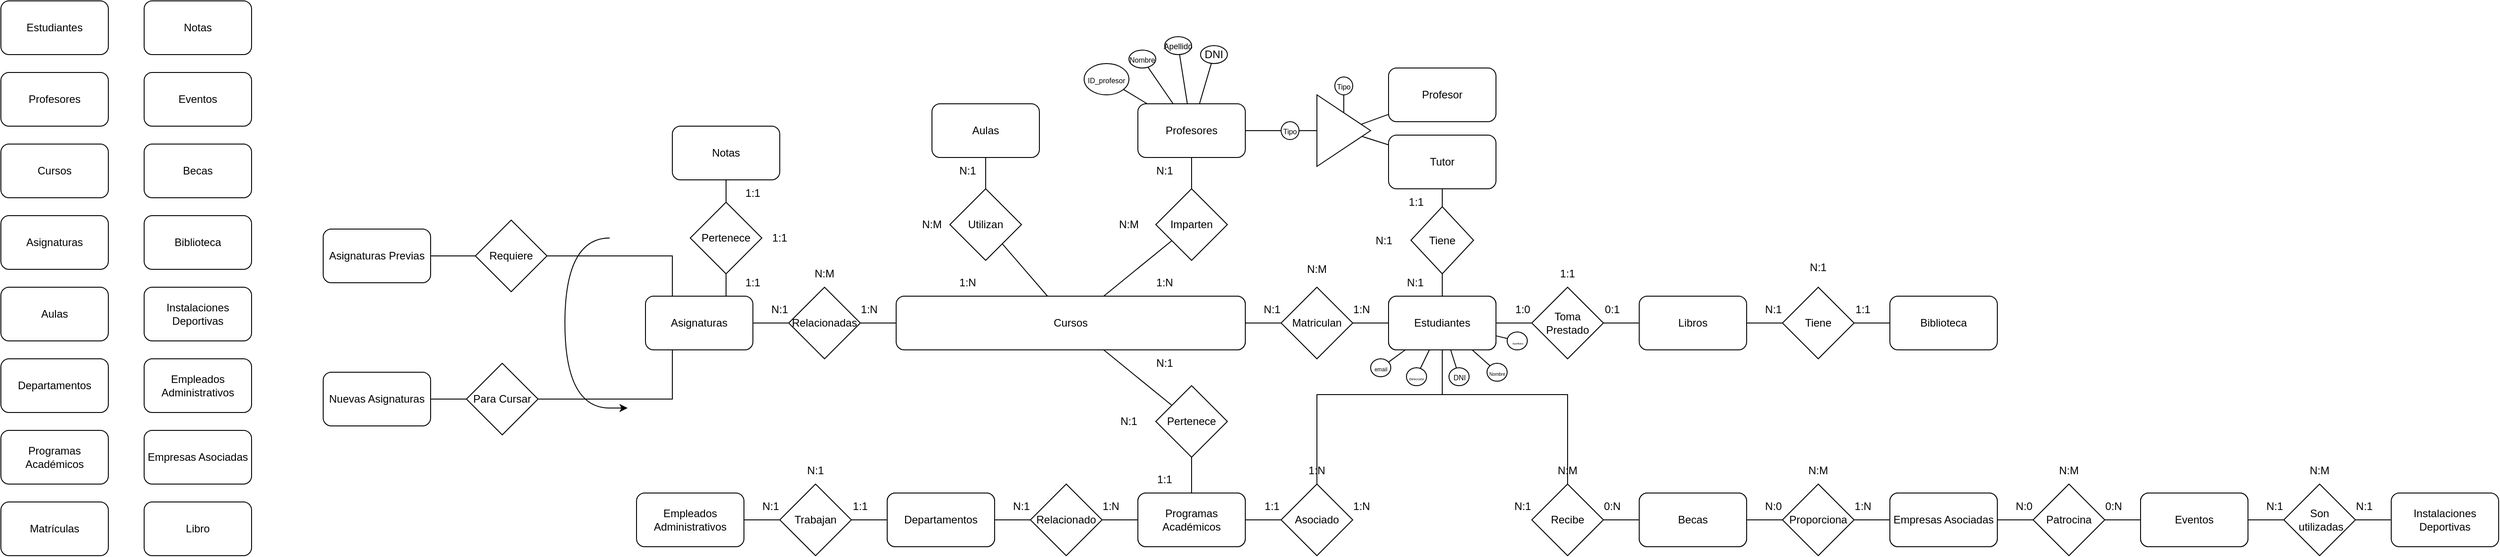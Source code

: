 <mxfile version="22.1.11" type="github">
  <diagram name="Página-1" id="5t8v-FAfq3eq3jOAas9Z">
    <mxGraphModel dx="3187" dy="1767" grid="1" gridSize="10" guides="1" tooltips="1" connect="1" arrows="1" fold="1" page="1" pageScale="1" pageWidth="827" pageHeight="1169" math="0" shadow="0">
      <root>
        <mxCell id="0" />
        <mxCell id="1" parent="0" />
        <mxCell id="Byr7ttWTIuSPwqKm5QDh-1" value="Estudiantes" style="rounded=1;whiteSpace=wrap;html=1;" parent="1" vertex="1">
          <mxGeometry x="40" y="40" width="120" height="60" as="geometry" />
        </mxCell>
        <mxCell id="Byr7ttWTIuSPwqKm5QDh-2" value="Profesores" style="rounded=1;whiteSpace=wrap;html=1;" parent="1" vertex="1">
          <mxGeometry x="40" y="120" width="120" height="60" as="geometry" />
        </mxCell>
        <mxCell id="Byr7ttWTIuSPwqKm5QDh-3" value="Cursos" style="rounded=1;whiteSpace=wrap;html=1;" parent="1" vertex="1">
          <mxGeometry x="40" y="200" width="120" height="60" as="geometry" />
        </mxCell>
        <mxCell id="Byr7ttWTIuSPwqKm5QDh-4" value="Asignaturas" style="rounded=1;whiteSpace=wrap;html=1;" parent="1" vertex="1">
          <mxGeometry x="40" y="280" width="120" height="60" as="geometry" />
        </mxCell>
        <mxCell id="Byr7ttWTIuSPwqKm5QDh-5" value="Aulas" style="rounded=1;whiteSpace=wrap;html=1;" parent="1" vertex="1">
          <mxGeometry x="40" y="360" width="120" height="60" as="geometry" />
        </mxCell>
        <mxCell id="Byr7ttWTIuSPwqKm5QDh-6" value="Departamentos" style="rounded=1;whiteSpace=wrap;html=1;" parent="1" vertex="1">
          <mxGeometry x="40" y="440" width="120" height="60" as="geometry" />
        </mxCell>
        <mxCell id="Byr7ttWTIuSPwqKm5QDh-7" value="Programas Académicos" style="rounded=1;whiteSpace=wrap;html=1;" parent="1" vertex="1">
          <mxGeometry x="40" y="520" width="120" height="60" as="geometry" />
        </mxCell>
        <mxCell id="Byr7ttWTIuSPwqKm5QDh-8" value="Matrículas" style="rounded=1;whiteSpace=wrap;html=1;" parent="1" vertex="1">
          <mxGeometry x="40" y="600" width="120" height="60" as="geometry" />
        </mxCell>
        <mxCell id="Byr7ttWTIuSPwqKm5QDh-9" value="Notas" style="rounded=1;whiteSpace=wrap;html=1;" parent="1" vertex="1">
          <mxGeometry x="200" y="40" width="120" height="60" as="geometry" />
        </mxCell>
        <mxCell id="Byr7ttWTIuSPwqKm5QDh-10" value="Eventos" style="rounded=1;whiteSpace=wrap;html=1;" parent="1" vertex="1">
          <mxGeometry x="200" y="120" width="120" height="60" as="geometry" />
        </mxCell>
        <mxCell id="Byr7ttWTIuSPwqKm5QDh-11" value="Becas" style="rounded=1;whiteSpace=wrap;html=1;" parent="1" vertex="1">
          <mxGeometry x="200" y="200" width="120" height="60" as="geometry" />
        </mxCell>
        <mxCell id="Byr7ttWTIuSPwqKm5QDh-12" value="Biblioteca" style="rounded=1;whiteSpace=wrap;html=1;" parent="1" vertex="1">
          <mxGeometry x="200" y="280" width="120" height="60" as="geometry" />
        </mxCell>
        <mxCell id="Byr7ttWTIuSPwqKm5QDh-13" value="Instalaciones Deportivas" style="rounded=1;whiteSpace=wrap;html=1;" parent="1" vertex="1">
          <mxGeometry x="200" y="360" width="120" height="60" as="geometry" />
        </mxCell>
        <mxCell id="Byr7ttWTIuSPwqKm5QDh-14" value="Empleados Administrativos" style="rounded=1;whiteSpace=wrap;html=1;" parent="1" vertex="1">
          <mxGeometry x="200" y="440" width="120" height="60" as="geometry" />
        </mxCell>
        <mxCell id="Byr7ttWTIuSPwqKm5QDh-16" value="Empresas Asociadas" style="rounded=1;whiteSpace=wrap;html=1;" parent="1" vertex="1">
          <mxGeometry x="200" y="520" width="120" height="60" as="geometry" />
        </mxCell>
        <mxCell id="Byr7ttWTIuSPwqKm5QDh-17" value="Programas Académicos" style="rounded=1;whiteSpace=wrap;html=1;" parent="1" vertex="1">
          <mxGeometry x="1310" y="590" width="120" height="60" as="geometry" />
        </mxCell>
        <mxCell id="Byr7ttWTIuSPwqKm5QDh-21" value="Profesores" style="rounded=1;whiteSpace=wrap;html=1;" parent="1" vertex="1">
          <mxGeometry x="1310" y="155" width="120" height="60" as="geometry" />
        </mxCell>
        <mxCell id="Byr7ttWTIuSPwqKm5QDh-23" value="Asignaturas" style="rounded=1;whiteSpace=wrap;html=1;" parent="1" vertex="1">
          <mxGeometry x="760" y="370" width="120" height="60" as="geometry" />
        </mxCell>
        <mxCell id="Byr7ttWTIuSPwqKm5QDh-27" value="Aulas" style="rounded=1;whiteSpace=wrap;html=1;" parent="1" vertex="1">
          <mxGeometry x="1080" y="155" width="120" height="60" as="geometry" />
        </mxCell>
        <mxCell id="Byr7ttWTIuSPwqKm5QDh-28" value="Cursos" style="rounded=1;whiteSpace=wrap;html=1;" parent="1" vertex="1">
          <mxGeometry x="1310" y="370" width="120" height="60" as="geometry" />
        </mxCell>
        <mxCell id="Byr7ttWTIuSPwqKm5QDh-29" value="Departamentos" style="rounded=1;whiteSpace=wrap;html=1;" parent="1" vertex="1">
          <mxGeometry x="1030" y="590" width="120" height="60" as="geometry" />
        </mxCell>
        <mxCell id="Byr7ttWTIuSPwqKm5QDh-30" value="Programas Académicos" style="rounded=1;whiteSpace=wrap;html=1;" parent="1" vertex="1">
          <mxGeometry x="1310" y="590" width="120" height="60" as="geometry" />
        </mxCell>
        <mxCell id="Byr7ttWTIuSPwqKm5QDh-33" value="Notas" style="rounded=1;whiteSpace=wrap;html=1;" parent="1" vertex="1">
          <mxGeometry x="790" y="180" width="120" height="60" as="geometry" />
        </mxCell>
        <mxCell id="Byr7ttWTIuSPwqKm5QDh-37" value="Estudiantes" style="rounded=1;whiteSpace=wrap;html=1;" parent="1" vertex="1">
          <mxGeometry x="1590" y="370" width="120" height="60" as="geometry" />
        </mxCell>
        <mxCell id="Byr7ttWTIuSPwqKm5QDh-38" value="Becas" style="rounded=1;whiteSpace=wrap;html=1;" parent="1" vertex="1">
          <mxGeometry x="1870" y="590" width="120" height="60" as="geometry" />
        </mxCell>
        <mxCell id="Byr7ttWTIuSPwqKm5QDh-39" value="Empleados Administrativos" style="rounded=1;whiteSpace=wrap;html=1;" parent="1" vertex="1">
          <mxGeometry x="750" y="590" width="120" height="60" as="geometry" />
        </mxCell>
        <mxCell id="Byr7ttWTIuSPwqKm5QDh-40" value="Departamentos" style="rounded=1;whiteSpace=wrap;html=1;" parent="1" vertex="1">
          <mxGeometry x="1030" y="590" width="120" height="60" as="geometry" />
        </mxCell>
        <mxCell id="Byr7ttWTIuSPwqKm5QDh-41" value="Eventos" style="rounded=1;whiteSpace=wrap;html=1;" parent="1" vertex="1">
          <mxGeometry x="2430" y="590" width="120" height="60" as="geometry" />
        </mxCell>
        <mxCell id="Byr7ttWTIuSPwqKm5QDh-43" value="Empresas Asociadas" style="rounded=1;whiteSpace=wrap;html=1;" parent="1" vertex="1">
          <mxGeometry x="2150" y="590" width="120" height="60" as="geometry" />
        </mxCell>
        <mxCell id="Byr7ttWTIuSPwqKm5QDh-44" value="Eventos" style="rounded=1;whiteSpace=wrap;html=1;" parent="1" vertex="1">
          <mxGeometry x="2430" y="590" width="120" height="60" as="geometry" />
        </mxCell>
        <mxCell id="Byr7ttWTIuSPwqKm5QDh-46" value="Instalaciones Deportivas" style="rounded=1;whiteSpace=wrap;html=1;" parent="1" vertex="1">
          <mxGeometry x="2710" y="590" width="120" height="60" as="geometry" />
        </mxCell>
        <mxCell id="Byr7ttWTIuSPwqKm5QDh-50" value="Libro" style="rounded=1;whiteSpace=wrap;html=1;" parent="1" vertex="1">
          <mxGeometry x="200" y="600" width="120" height="60" as="geometry" />
        </mxCell>
        <mxCell id="Byr7ttWTIuSPwqKm5QDh-51" value="Libros" style="rounded=1;whiteSpace=wrap;html=1;" parent="1" vertex="1">
          <mxGeometry x="1870" y="370" width="120" height="60" as="geometry" />
        </mxCell>
        <mxCell id="Byr7ttWTIuSPwqKm5QDh-52" value="Estudiantes" style="rounded=1;whiteSpace=wrap;html=1;" parent="1" vertex="1">
          <mxGeometry x="1590" y="370" width="120" height="60" as="geometry" />
        </mxCell>
        <mxCell id="Byr7ttWTIuSPwqKm5QDh-55" value="Asociado" style="rhombus;whiteSpace=wrap;html=1;" parent="1" vertex="1">
          <mxGeometry x="1470" y="580" width="80" height="80" as="geometry" />
        </mxCell>
        <mxCell id="Byr7ttWTIuSPwqKm5QDh-58" value="Relacionadas" style="rhombus;whiteSpace=wrap;html=1;" parent="1" vertex="1">
          <mxGeometry x="920" y="360" width="80" height="80" as="geometry" />
        </mxCell>
        <mxCell id="Byr7ttWTIuSPwqKm5QDh-59" value="Utilizan" style="rhombus;whiteSpace=wrap;html=1;" parent="1" vertex="1">
          <mxGeometry x="1100" y="250" width="80" height="80" as="geometry" />
        </mxCell>
        <mxCell id="Byr7ttWTIuSPwqKm5QDh-60" value="Relacionado" style="rhombus;whiteSpace=wrap;html=1;" parent="1" vertex="1">
          <mxGeometry x="1190" y="580" width="80" height="80" as="geometry" />
        </mxCell>
        <mxCell id="Byr7ttWTIuSPwqKm5QDh-61" value="Matriculan" style="rhombus;whiteSpace=wrap;html=1;" parent="1" vertex="1">
          <mxGeometry x="1470" y="360" width="80" height="80" as="geometry" />
        </mxCell>
        <mxCell id="Byr7ttWTIuSPwqKm5QDh-62" value="Pertenece" style="rhombus;whiteSpace=wrap;html=1;" parent="1" vertex="1">
          <mxGeometry x="810" y="265" width="80" height="80" as="geometry" />
        </mxCell>
        <mxCell id="Byr7ttWTIuSPwqKm5QDh-64" value="Recibe" style="rhombus;whiteSpace=wrap;html=1;" parent="1" vertex="1">
          <mxGeometry x="1750" y="580" width="80" height="80" as="geometry" />
        </mxCell>
        <mxCell id="Byr7ttWTIuSPwqKm5QDh-66" value="Trabajan" style="rhombus;whiteSpace=wrap;html=1;" parent="1" vertex="1">
          <mxGeometry x="910" y="580" width="80" height="80" as="geometry" />
        </mxCell>
        <mxCell id="Byr7ttWTIuSPwqKm5QDh-67" value="Son&lt;br&gt;&amp;nbsp;utilizadas" style="rhombus;whiteSpace=wrap;html=1;" parent="1" vertex="1">
          <mxGeometry x="2590" y="580" width="80" height="80" as="geometry" />
        </mxCell>
        <mxCell id="Byr7ttWTIuSPwqKm5QDh-68" value="Patrocina" style="rhombus;whiteSpace=wrap;html=1;" parent="1" vertex="1">
          <mxGeometry x="2310" y="580" width="80" height="80" as="geometry" />
        </mxCell>
        <mxCell id="Byr7ttWTIuSPwqKm5QDh-71" value="Toma&lt;br&gt;Prestado" style="rhombus;whiteSpace=wrap;html=1;" parent="1" vertex="1">
          <mxGeometry x="1750" y="360" width="80" height="80" as="geometry" />
        </mxCell>
        <mxCell id="Byr7ttWTIuSPwqKm5QDh-81" value="" style="endArrow=none;html=1;rounded=0;" parent="1" target="Byr7ttWTIuSPwqKm5QDh-55" edge="1">
          <mxGeometry width="50" height="50" relative="1" as="geometry">
            <mxPoint x="1430" y="620" as="sourcePoint" />
            <mxPoint x="1480" y="570" as="targetPoint" />
          </mxGeometry>
        </mxCell>
        <mxCell id="Byr7ttWTIuSPwqKm5QDh-82" value="" style="endArrow=none;html=1;rounded=0;" parent="1" source="Byr7ttWTIuSPwqKm5QDh-55" target="Byr7ttWTIuSPwqKm5QDh-37" edge="1">
          <mxGeometry width="50" height="50" relative="1" as="geometry">
            <mxPoint x="1550" y="620" as="sourcePoint" />
            <mxPoint x="1590" y="620" as="targetPoint" />
            <Array as="points">
              <mxPoint x="1510" y="480" />
              <mxPoint x="1650" y="480" />
            </Array>
          </mxGeometry>
        </mxCell>
        <mxCell id="Byr7ttWTIuSPwqKm5QDh-86" value="" style="endArrow=none;html=1;rounded=0;" parent="1" target="Byr7ttWTIuSPwqKm5QDh-58" edge="1">
          <mxGeometry width="50" height="50" relative="1" as="geometry">
            <mxPoint x="880" y="400" as="sourcePoint" />
            <mxPoint x="930" y="350" as="targetPoint" />
          </mxGeometry>
        </mxCell>
        <mxCell id="Byr7ttWTIuSPwqKm5QDh-89" value="" style="endArrow=none;html=1;rounded=0;" parent="1" target="Byr7ttWTIuSPwqKm5QDh-20" edge="1">
          <mxGeometry width="50" height="50" relative="1" as="geometry">
            <mxPoint x="1000" y="400" as="sourcePoint" />
            <mxPoint x="1040" y="400" as="targetPoint" />
          </mxGeometry>
        </mxCell>
        <mxCell id="Byr7ttWTIuSPwqKm5QDh-91" value="" style="endArrow=none;html=1;rounded=0;" parent="1" target="Byr7ttWTIuSPwqKm5QDh-60" edge="1">
          <mxGeometry width="50" height="50" relative="1" as="geometry">
            <mxPoint x="1150" y="620" as="sourcePoint" />
            <mxPoint x="1200" y="570" as="targetPoint" />
          </mxGeometry>
        </mxCell>
        <mxCell id="Byr7ttWTIuSPwqKm5QDh-92" value="" style="endArrow=none;html=1;rounded=0;" parent="1" target="Byr7ttWTIuSPwqKm5QDh-30" edge="1">
          <mxGeometry width="50" height="50" relative="1" as="geometry">
            <mxPoint x="1270" y="620" as="sourcePoint" />
            <mxPoint x="1320" y="570" as="targetPoint" />
          </mxGeometry>
        </mxCell>
        <mxCell id="Byr7ttWTIuSPwqKm5QDh-99" value="" style="endArrow=none;html=1;rounded=0;" parent="1" source="Byr7ttWTIuSPwqKm5QDh-37" target="Byr7ttWTIuSPwqKm5QDh-64" edge="1">
          <mxGeometry width="50" height="50" relative="1" as="geometry">
            <mxPoint x="1710" y="620" as="sourcePoint" />
            <mxPoint x="1760" y="570" as="targetPoint" />
            <Array as="points">
              <mxPoint x="1650" y="480" />
              <mxPoint x="1790" y="480" />
            </Array>
          </mxGeometry>
        </mxCell>
        <mxCell id="Byr7ttWTIuSPwqKm5QDh-100" value="" style="endArrow=none;html=1;rounded=0;" parent="1" target="Byr7ttWTIuSPwqKm5QDh-38" edge="1">
          <mxGeometry width="50" height="50" relative="1" as="geometry">
            <mxPoint x="1830" y="620" as="sourcePoint" />
            <mxPoint x="1880" y="570" as="targetPoint" />
          </mxGeometry>
        </mxCell>
        <mxCell id="Byr7ttWTIuSPwqKm5QDh-103" value="" style="endArrow=none;html=1;rounded=0;" parent="1" target="Byr7ttWTIuSPwqKm5QDh-66" edge="1">
          <mxGeometry width="50" height="50" relative="1" as="geometry">
            <mxPoint x="870" y="620" as="sourcePoint" />
            <mxPoint x="920" y="570" as="targetPoint" />
          </mxGeometry>
        </mxCell>
        <mxCell id="Byr7ttWTIuSPwqKm5QDh-104" value="" style="endArrow=none;html=1;rounded=0;" parent="1" target="Byr7ttWTIuSPwqKm5QDh-40" edge="1">
          <mxGeometry width="50" height="50" relative="1" as="geometry">
            <mxPoint x="990" y="620" as="sourcePoint" />
            <mxPoint x="1040" y="570" as="targetPoint" />
          </mxGeometry>
        </mxCell>
        <mxCell id="Byr7ttWTIuSPwqKm5QDh-105" value="" style="endArrow=none;html=1;rounded=0;" parent="1" target="Byr7ttWTIuSPwqKm5QDh-67" edge="1">
          <mxGeometry width="50" height="50" relative="1" as="geometry">
            <mxPoint x="2550" y="620" as="sourcePoint" />
            <mxPoint x="2600" y="570" as="targetPoint" />
          </mxGeometry>
        </mxCell>
        <mxCell id="Byr7ttWTIuSPwqKm5QDh-106" value="" style="endArrow=none;html=1;rounded=0;" parent="1" target="Byr7ttWTIuSPwqKm5QDh-46" edge="1">
          <mxGeometry width="50" height="50" relative="1" as="geometry">
            <mxPoint x="2670" y="620" as="sourcePoint" />
            <mxPoint x="2720" y="570" as="targetPoint" />
          </mxGeometry>
        </mxCell>
        <mxCell id="Byr7ttWTIuSPwqKm5QDh-107" value="" style="endArrow=none;html=1;rounded=0;" parent="1" target="Byr7ttWTIuSPwqKm5QDh-68" edge="1">
          <mxGeometry width="50" height="50" relative="1" as="geometry">
            <mxPoint x="2270" y="620" as="sourcePoint" />
            <mxPoint x="2320" y="570" as="targetPoint" />
          </mxGeometry>
        </mxCell>
        <mxCell id="Byr7ttWTIuSPwqKm5QDh-108" value="" style="endArrow=none;html=1;rounded=0;" parent="1" target="Byr7ttWTIuSPwqKm5QDh-44" edge="1">
          <mxGeometry width="50" height="50" relative="1" as="geometry">
            <mxPoint x="2390" y="620" as="sourcePoint" />
            <mxPoint x="2440" y="570" as="targetPoint" />
          </mxGeometry>
        </mxCell>
        <mxCell id="Byr7ttWTIuSPwqKm5QDh-113" value="" style="endArrow=none;html=1;rounded=0;" parent="1" target="Byr7ttWTIuSPwqKm5QDh-71" edge="1">
          <mxGeometry width="50" height="50" relative="1" as="geometry">
            <mxPoint x="1710" y="400" as="sourcePoint" />
            <mxPoint x="1760" y="350" as="targetPoint" />
          </mxGeometry>
        </mxCell>
        <mxCell id="Byr7ttWTIuSPwqKm5QDh-114" value="" style="endArrow=none;html=1;rounded=0;" parent="1" target="Byr7ttWTIuSPwqKm5QDh-51" edge="1">
          <mxGeometry width="50" height="50" relative="1" as="geometry">
            <mxPoint x="1830" y="400" as="sourcePoint" />
            <mxPoint x="1880" y="350" as="targetPoint" />
          </mxGeometry>
        </mxCell>
        <mxCell id="Byr7ttWTIuSPwqKm5QDh-115" value="1:N" style="text;html=1;strokeColor=none;fillColor=none;align=center;verticalAlign=middle;whiteSpace=wrap;rounded=0;" parent="1" vertex="1">
          <mxGeometry x="1530" y="590" width="60" height="30" as="geometry" />
        </mxCell>
        <mxCell id="Byr7ttWTIuSPwqKm5QDh-116" value="1:1" style="text;html=1;strokeColor=none;fillColor=none;align=center;verticalAlign=middle;whiteSpace=wrap;rounded=0;" parent="1" vertex="1">
          <mxGeometry x="1430" y="590" width="60" height="30" as="geometry" />
        </mxCell>
        <mxCell id="Byr7ttWTIuSPwqKm5QDh-20" value="Cursos" style="rounded=1;whiteSpace=wrap;html=1;" parent="1" vertex="1">
          <mxGeometry x="1040" y="370" width="390" height="60" as="geometry" />
        </mxCell>
        <mxCell id="Byr7ttWTIuSPwqKm5QDh-56" value="Pertenece" style="rhombus;whiteSpace=wrap;html=1;" parent="1" vertex="1">
          <mxGeometry x="1330" y="470" width="80" height="80" as="geometry" />
        </mxCell>
        <mxCell id="Byr7ttWTIuSPwqKm5QDh-118" value="1:N" style="text;html=1;strokeColor=none;fillColor=none;align=center;verticalAlign=middle;whiteSpace=wrap;rounded=0;" parent="1" vertex="1">
          <mxGeometry x="1480" y="550" width="60" height="30" as="geometry" />
        </mxCell>
        <mxCell id="Byr7ttWTIuSPwqKm5QDh-119" value="N:1" style="text;html=1;strokeColor=none;fillColor=none;align=center;verticalAlign=middle;whiteSpace=wrap;rounded=0;" parent="1" vertex="1">
          <mxGeometry x="1310" y="430" width="60" height="30" as="geometry" />
        </mxCell>
        <mxCell id="Byr7ttWTIuSPwqKm5QDh-120" value="N:1" style="text;html=1;strokeColor=none;fillColor=none;align=center;verticalAlign=middle;whiteSpace=wrap;rounded=0;" parent="1" vertex="1">
          <mxGeometry x="1270" y="495" width="60" height="30" as="geometry" />
        </mxCell>
        <mxCell id="Byr7ttWTIuSPwqKm5QDh-121" value="1:1" style="text;html=1;strokeColor=none;fillColor=none;align=center;verticalAlign=middle;whiteSpace=wrap;rounded=0;" parent="1" vertex="1">
          <mxGeometry x="1310" y="560" width="60" height="30" as="geometry" />
        </mxCell>
        <mxCell id="Byr7ttWTIuSPwqKm5QDh-123" value="N:1" style="text;html=1;strokeColor=none;fillColor=none;align=center;verticalAlign=middle;whiteSpace=wrap;rounded=0;" parent="1" vertex="1">
          <mxGeometry x="1310" y="215" width="60" height="30" as="geometry" />
        </mxCell>
        <mxCell id="Byr7ttWTIuSPwqKm5QDh-125" value="1:N" style="text;html=1;strokeColor=none;fillColor=none;align=center;verticalAlign=middle;whiteSpace=wrap;rounded=0;" parent="1" vertex="1">
          <mxGeometry x="980" y="370" width="60" height="30" as="geometry" />
        </mxCell>
        <mxCell id="Byr7ttWTIuSPwqKm5QDh-126" value="N:1" style="text;html=1;strokeColor=none;fillColor=none;align=center;verticalAlign=middle;whiteSpace=wrap;rounded=0;" parent="1" vertex="1">
          <mxGeometry x="880" y="370" width="60" height="30" as="geometry" />
        </mxCell>
        <mxCell id="Byr7ttWTIuSPwqKm5QDh-127" value="N:M" style="text;html=1;strokeColor=none;fillColor=none;align=center;verticalAlign=middle;whiteSpace=wrap;rounded=0;" parent="1" vertex="1">
          <mxGeometry x="930" y="330" width="60" height="30" as="geometry" />
        </mxCell>
        <mxCell id="Byr7ttWTIuSPwqKm5QDh-128" value="1:N" style="text;html=1;strokeColor=none;fillColor=none;align=center;verticalAlign=middle;whiteSpace=wrap;rounded=0;" parent="1" vertex="1">
          <mxGeometry x="1090" y="340" width="60" height="30" as="geometry" />
        </mxCell>
        <mxCell id="Byr7ttWTIuSPwqKm5QDh-129" value="N:1" style="text;html=1;strokeColor=none;fillColor=none;align=center;verticalAlign=middle;whiteSpace=wrap;rounded=0;" parent="1" vertex="1">
          <mxGeometry x="1090" y="215" width="60" height="30" as="geometry" />
        </mxCell>
        <mxCell id="Byr7ttWTIuSPwqKm5QDh-130" value="N:M" style="text;html=1;strokeColor=none;fillColor=none;align=center;verticalAlign=middle;whiteSpace=wrap;rounded=0;" parent="1" vertex="1">
          <mxGeometry x="1050" y="275" width="60" height="30" as="geometry" />
        </mxCell>
        <mxCell id="Byr7ttWTIuSPwqKm5QDh-131" value="1:N" style="text;html=1;strokeColor=none;fillColor=none;align=center;verticalAlign=middle;whiteSpace=wrap;rounded=0;" parent="1" vertex="1">
          <mxGeometry x="1250" y="590" width="60" height="30" as="geometry" />
        </mxCell>
        <mxCell id="Byr7ttWTIuSPwqKm5QDh-132" value="N:1" style="text;html=1;strokeColor=none;fillColor=none;align=center;verticalAlign=middle;whiteSpace=wrap;rounded=0;" parent="1" vertex="1">
          <mxGeometry x="1150" y="590" width="60" height="30" as="geometry" />
        </mxCell>
        <mxCell id="Byr7ttWTIuSPwqKm5QDh-134" value="N:1" style="text;html=1;strokeColor=none;fillColor=none;align=center;verticalAlign=middle;whiteSpace=wrap;rounded=0;" parent="1" vertex="1">
          <mxGeometry x="1430" y="370" width="60" height="30" as="geometry" />
        </mxCell>
        <mxCell id="Byr7ttWTIuSPwqKm5QDh-135" value="1:N" style="text;html=1;strokeColor=none;fillColor=none;align=center;verticalAlign=middle;whiteSpace=wrap;rounded=0;" parent="1" vertex="1">
          <mxGeometry x="1530" y="370" width="60" height="30" as="geometry" />
        </mxCell>
        <mxCell id="Byr7ttWTIuSPwqKm5QDh-136" value="N:M" style="text;html=1;strokeColor=none;fillColor=none;align=center;verticalAlign=middle;whiteSpace=wrap;rounded=0;" parent="1" vertex="1">
          <mxGeometry x="1480" y="325" width="60" height="30" as="geometry" />
        </mxCell>
        <mxCell id="Byr7ttWTIuSPwqKm5QDh-137" value="1:1" style="text;html=1;strokeColor=none;fillColor=none;align=center;verticalAlign=middle;whiteSpace=wrap;rounded=0;" parent="1" vertex="1">
          <mxGeometry x="850" y="340" width="60" height="30" as="geometry" />
        </mxCell>
        <mxCell id="Byr7ttWTIuSPwqKm5QDh-138" value="1:1" style="text;html=1;strokeColor=none;fillColor=none;align=center;verticalAlign=middle;whiteSpace=wrap;rounded=0;" parent="1" vertex="1">
          <mxGeometry x="850" y="240" width="60" height="30" as="geometry" />
        </mxCell>
        <mxCell id="Byr7ttWTIuSPwqKm5QDh-139" value="1:1" style="text;html=1;strokeColor=none;fillColor=none;align=center;verticalAlign=middle;whiteSpace=wrap;rounded=0;" parent="1" vertex="1">
          <mxGeometry x="880" y="290" width="60" height="30" as="geometry" />
        </mxCell>
        <mxCell id="Byr7ttWTIuSPwqKm5QDh-143" value="0:N" style="text;html=1;strokeColor=none;fillColor=none;align=center;verticalAlign=middle;whiteSpace=wrap;rounded=0;" parent="1" vertex="1">
          <mxGeometry x="1810" y="590" width="60" height="30" as="geometry" />
        </mxCell>
        <mxCell id="Byr7ttWTIuSPwqKm5QDh-144" value="N:1" style="text;html=1;strokeColor=none;fillColor=none;align=center;verticalAlign=middle;whiteSpace=wrap;rounded=0;" parent="1" vertex="1">
          <mxGeometry x="1710" y="590" width="60" height="30" as="geometry" />
        </mxCell>
        <mxCell id="Byr7ttWTIuSPwqKm5QDh-145" value="N:M" style="text;html=1;strokeColor=none;fillColor=none;align=center;verticalAlign=middle;whiteSpace=wrap;rounded=0;" parent="1" vertex="1">
          <mxGeometry x="1760" y="550" width="60" height="30" as="geometry" />
        </mxCell>
        <mxCell id="Byr7ttWTIuSPwqKm5QDh-148" value="1:1" style="text;html=1;strokeColor=none;fillColor=none;align=center;verticalAlign=middle;whiteSpace=wrap;rounded=0;" parent="1" vertex="1">
          <mxGeometry x="970" y="590" width="60" height="30" as="geometry" />
        </mxCell>
        <mxCell id="Byr7ttWTIuSPwqKm5QDh-149" value="N:1" style="text;html=1;strokeColor=none;fillColor=none;align=center;verticalAlign=middle;whiteSpace=wrap;rounded=0;" parent="1" vertex="1">
          <mxGeometry x="870" y="590" width="60" height="30" as="geometry" />
        </mxCell>
        <mxCell id="Byr7ttWTIuSPwqKm5QDh-150" value="N:1" style="text;html=1;strokeColor=none;fillColor=none;align=center;verticalAlign=middle;whiteSpace=wrap;rounded=0;" parent="1" vertex="1">
          <mxGeometry x="920" y="550" width="60" height="30" as="geometry" />
        </mxCell>
        <mxCell id="Byr7ttWTIuSPwqKm5QDh-151" value="N:1" style="text;html=1;strokeColor=none;fillColor=none;align=center;verticalAlign=middle;whiteSpace=wrap;rounded=0;" parent="1" vertex="1">
          <mxGeometry x="2650" y="590" width="60" height="30" as="geometry" />
        </mxCell>
        <mxCell id="Byr7ttWTIuSPwqKm5QDh-152" value="N:1" style="text;html=1;strokeColor=none;fillColor=none;align=center;verticalAlign=middle;whiteSpace=wrap;rounded=0;" parent="1" vertex="1">
          <mxGeometry x="2550" y="590" width="60" height="30" as="geometry" />
        </mxCell>
        <mxCell id="Byr7ttWTIuSPwqKm5QDh-153" value="N:M" style="text;html=1;strokeColor=none;fillColor=none;align=center;verticalAlign=middle;whiteSpace=wrap;rounded=0;" parent="1" vertex="1">
          <mxGeometry x="2600" y="550" width="60" height="30" as="geometry" />
        </mxCell>
        <mxCell id="Byr7ttWTIuSPwqKm5QDh-154" value="0:N" style="text;html=1;strokeColor=none;fillColor=none;align=center;verticalAlign=middle;whiteSpace=wrap;rounded=0;" parent="1" vertex="1">
          <mxGeometry x="2370" y="590" width="60" height="30" as="geometry" />
        </mxCell>
        <mxCell id="Byr7ttWTIuSPwqKm5QDh-156" value="N:M" style="text;html=1;strokeColor=none;fillColor=none;align=center;verticalAlign=middle;whiteSpace=wrap;rounded=0;" parent="1" vertex="1">
          <mxGeometry x="2320" y="550" width="60" height="30" as="geometry" />
        </mxCell>
        <mxCell id="Byr7ttWTIuSPwqKm5QDh-159" value="N:0" style="text;html=1;strokeColor=none;fillColor=none;align=center;verticalAlign=middle;whiteSpace=wrap;rounded=0;" parent="1" vertex="1">
          <mxGeometry x="2270" y="590" width="60" height="30" as="geometry" />
        </mxCell>
        <mxCell id="Byr7ttWTIuSPwqKm5QDh-161" value="1:1" style="text;html=1;strokeColor=none;fillColor=none;align=center;verticalAlign=middle;whiteSpace=wrap;rounded=0;" parent="1" vertex="1">
          <mxGeometry x="1591.25" y="250" width="60" height="30" as="geometry" />
        </mxCell>
        <mxCell id="Byr7ttWTIuSPwqKm5QDh-164" value="0:1" style="text;html=1;strokeColor=none;fillColor=none;align=center;verticalAlign=middle;whiteSpace=wrap;rounded=0;" parent="1" vertex="1">
          <mxGeometry x="1810" y="370" width="60" height="30" as="geometry" />
        </mxCell>
        <mxCell id="Byr7ttWTIuSPwqKm5QDh-165" value="1:0" style="text;html=1;strokeColor=none;fillColor=none;align=center;verticalAlign=middle;whiteSpace=wrap;rounded=0;" parent="1" vertex="1">
          <mxGeometry x="1710" y="370" width="60" height="30" as="geometry" />
        </mxCell>
        <mxCell id="Byr7ttWTIuSPwqKm5QDh-166" value="1:1" style="text;html=1;strokeColor=none;fillColor=none;align=center;verticalAlign=middle;whiteSpace=wrap;rounded=0;" parent="1" vertex="1">
          <mxGeometry x="1760" y="330" width="60" height="30" as="geometry" />
        </mxCell>
        <mxCell id="Byr7ttWTIuSPwqKm5QDh-167" value="N:1" style="text;html=1;strokeColor=none;fillColor=none;align=center;verticalAlign=middle;whiteSpace=wrap;rounded=0;" parent="1" vertex="1">
          <mxGeometry x="1590" y="340" width="60" height="30" as="geometry" />
        </mxCell>
        <mxCell id="Byr7ttWTIuSPwqKm5QDh-168" value="N:1" style="text;html=1;strokeColor=none;fillColor=none;align=center;verticalAlign=middle;whiteSpace=wrap;rounded=0;" parent="1" vertex="1">
          <mxGeometry x="1555" y="292.5" width="60" height="30" as="geometry" />
        </mxCell>
        <mxCell id="Byr7ttWTIuSPwqKm5QDh-210" value="Becas" style="rounded=1;whiteSpace=wrap;html=1;" parent="1" vertex="1">
          <mxGeometry x="1870" y="590" width="120" height="60" as="geometry" />
        </mxCell>
        <mxCell id="Byr7ttWTIuSPwqKm5QDh-211" value="Empresas Asociadas" style="rounded=1;whiteSpace=wrap;html=1;" parent="1" vertex="1">
          <mxGeometry x="2150" y="590" width="120" height="60" as="geometry" />
        </mxCell>
        <mxCell id="Byr7ttWTIuSPwqKm5QDh-212" value="Proporciona" style="rhombus;whiteSpace=wrap;html=1;" parent="1" vertex="1">
          <mxGeometry x="2030" y="580" width="80" height="80" as="geometry" />
        </mxCell>
        <mxCell id="Byr7ttWTIuSPwqKm5QDh-213" value="" style="endArrow=none;html=1;rounded=0;" parent="1" target="Byr7ttWTIuSPwqKm5QDh-212" edge="1">
          <mxGeometry width="50" height="50" relative="1" as="geometry">
            <mxPoint x="1990" y="620" as="sourcePoint" />
            <mxPoint x="2040" y="570" as="targetPoint" />
          </mxGeometry>
        </mxCell>
        <mxCell id="Byr7ttWTIuSPwqKm5QDh-214" value="" style="endArrow=none;html=1;rounded=0;" parent="1" target="Byr7ttWTIuSPwqKm5QDh-211" edge="1">
          <mxGeometry width="50" height="50" relative="1" as="geometry">
            <mxPoint x="2110" y="620" as="sourcePoint" />
            <mxPoint x="2160" y="570" as="targetPoint" />
          </mxGeometry>
        </mxCell>
        <mxCell id="Byr7ttWTIuSPwqKm5QDh-215" value="N:0" style="text;html=1;strokeColor=none;fillColor=none;align=center;verticalAlign=middle;whiteSpace=wrap;rounded=0;" parent="1" vertex="1">
          <mxGeometry x="1990" y="590" width="60" height="30" as="geometry" />
        </mxCell>
        <mxCell id="Byr7ttWTIuSPwqKm5QDh-216" value="1:N" style="text;html=1;strokeColor=none;fillColor=none;align=center;verticalAlign=middle;whiteSpace=wrap;rounded=0;" parent="1" vertex="1">
          <mxGeometry x="2090" y="590" width="60" height="30" as="geometry" />
        </mxCell>
        <mxCell id="Byr7ttWTIuSPwqKm5QDh-217" value="N:M" style="text;html=1;strokeColor=none;fillColor=none;align=center;verticalAlign=middle;whiteSpace=wrap;rounded=0;" parent="1" vertex="1">
          <mxGeometry x="2040" y="550" width="60" height="30" as="geometry" />
        </mxCell>
        <mxCell id="Byr7ttWTIuSPwqKm5QDh-218" value="" style="endArrow=none;html=1;rounded=0;" parent="1" source="Byr7ttWTIuSPwqKm5QDh-17" target="Byr7ttWTIuSPwqKm5QDh-56" edge="1">
          <mxGeometry width="50" height="50" relative="1" as="geometry">
            <mxPoint x="1360" y="590" as="sourcePoint" />
            <mxPoint x="1410" y="540" as="targetPoint" />
          </mxGeometry>
        </mxCell>
        <mxCell id="Byr7ttWTIuSPwqKm5QDh-219" value="" style="endArrow=none;html=1;rounded=0;" parent="1" source="Byr7ttWTIuSPwqKm5QDh-56" target="Byr7ttWTIuSPwqKm5QDh-20" edge="1">
          <mxGeometry width="50" height="50" relative="1" as="geometry">
            <mxPoint x="1370" y="500" as="sourcePoint" />
            <mxPoint x="1420" y="450" as="targetPoint" />
          </mxGeometry>
        </mxCell>
        <mxCell id="Byr7ttWTIuSPwqKm5QDh-220" value="" style="endArrow=none;html=1;rounded=0;" parent="1" source="Byr7ttWTIuSPwqKm5QDh-37" target="Byr7ttWTIuSPwqKm5QDh-61" edge="1">
          <mxGeometry width="50" height="50" relative="1" as="geometry">
            <mxPoint x="1560" y="480" as="sourcePoint" />
            <mxPoint x="1610" y="430" as="targetPoint" />
          </mxGeometry>
        </mxCell>
        <mxCell id="Byr7ttWTIuSPwqKm5QDh-221" value="" style="endArrow=none;html=1;rounded=0;" parent="1" source="Byr7ttWTIuSPwqKm5QDh-20" target="Byr7ttWTIuSPwqKm5QDh-61" edge="1">
          <mxGeometry width="50" height="50" relative="1" as="geometry">
            <mxPoint x="1430" y="400" as="sourcePoint" />
            <mxPoint x="1480" y="350" as="targetPoint" />
          </mxGeometry>
        </mxCell>
        <mxCell id="ghx-PzNn20tsEUUvmX9h-1" value="Imparten" style="rhombus;whiteSpace=wrap;html=1;" parent="1" vertex="1">
          <mxGeometry x="1330" y="250" width="80" height="80" as="geometry" />
        </mxCell>
        <mxCell id="ghx-PzNn20tsEUUvmX9h-2" value="1:N" style="text;html=1;strokeColor=none;fillColor=none;align=center;verticalAlign=middle;whiteSpace=wrap;rounded=0;" parent="1" vertex="1">
          <mxGeometry x="1310" y="340" width="60" height="30" as="geometry" />
        </mxCell>
        <mxCell id="ghx-PzNn20tsEUUvmX9h-3" value="N:M" style="text;html=1;strokeColor=none;fillColor=none;align=center;verticalAlign=middle;whiteSpace=wrap;rounded=0;" parent="1" vertex="1">
          <mxGeometry x="1270" y="275" width="60" height="30" as="geometry" />
        </mxCell>
        <mxCell id="ghx-PzNn20tsEUUvmX9h-4" value="" style="endArrow=none;html=1;rounded=0;" parent="1" source="Byr7ttWTIuSPwqKm5QDh-20" target="ghx-PzNn20tsEUUvmX9h-1" edge="1">
          <mxGeometry width="50" height="50" relative="1" as="geometry">
            <mxPoint x="1370" y="370" as="sourcePoint" />
            <mxPoint x="1420" y="320" as="targetPoint" />
          </mxGeometry>
        </mxCell>
        <mxCell id="ghx-PzNn20tsEUUvmX9h-5" value="" style="endArrow=none;html=1;rounded=0;" parent="1" source="Byr7ttWTIuSPwqKm5QDh-21" target="ghx-PzNn20tsEUUvmX9h-1" edge="1">
          <mxGeometry width="50" height="50" relative="1" as="geometry">
            <mxPoint x="1320" y="300" as="sourcePoint" />
            <mxPoint x="1370" y="250" as="targetPoint" />
          </mxGeometry>
        </mxCell>
        <mxCell id="Byr7ttWTIuSPwqKm5QDh-198" value="" style="triangle;whiteSpace=wrap;html=1;direction=east;" parent="1" vertex="1">
          <mxGeometry x="1510" y="145" width="60" height="80" as="geometry" />
        </mxCell>
        <mxCell id="Byr7ttWTIuSPwqKm5QDh-199" value="" style="endArrow=none;html=1;rounded=0;" parent="1" target="Byr7ttWTIuSPwqKm5QDh-204" edge="1">
          <mxGeometry width="50" height="50" relative="1" as="geometry">
            <mxPoint x="1540" y="135" as="sourcePoint" />
            <mxPoint x="1490" y="185" as="targetPoint" />
          </mxGeometry>
        </mxCell>
        <mxCell id="Byr7ttWTIuSPwqKm5QDh-202" value="Profesor" style="rounded=1;whiteSpace=wrap;html=1;" parent="1" vertex="1">
          <mxGeometry x="1590" y="115" width="120" height="60" as="geometry" />
        </mxCell>
        <mxCell id="Byr7ttWTIuSPwqKm5QDh-203" value="Tutor" style="rounded=1;whiteSpace=wrap;html=1;" parent="1" vertex="1">
          <mxGeometry x="1590" y="190" width="120" height="60" as="geometry" />
        </mxCell>
        <mxCell id="Byr7ttWTIuSPwqKm5QDh-205" value="" style="endArrow=none;html=1;rounded=0;" parent="1" source="Byr7ttWTIuSPwqKm5QDh-204" target="Byr7ttWTIuSPwqKm5QDh-198" edge="1">
          <mxGeometry width="50" height="50" relative="1" as="geometry">
            <mxPoint x="1540" y="135" as="sourcePoint" />
            <mxPoint x="1540" y="155" as="targetPoint" />
          </mxGeometry>
        </mxCell>
        <mxCell id="Byr7ttWTIuSPwqKm5QDh-204" value="&lt;font style=&quot;font-size: 8px;&quot;&gt;Tipo&lt;/font&gt;" style="ellipse;whiteSpace=wrap;html=1;direction=north;" parent="1" vertex="1">
          <mxGeometry x="1530" y="125" width="20" height="20" as="geometry" />
        </mxCell>
        <mxCell id="Byr7ttWTIuSPwqKm5QDh-208" value="&lt;font style=&quot;font-size: 8px;&quot;&gt;Tipo&lt;/font&gt;" style="ellipse;whiteSpace=wrap;html=1;direction=north;" parent="1" vertex="1">
          <mxGeometry x="1470" y="175" width="20" height="20" as="geometry" />
        </mxCell>
        <mxCell id="ghx-PzNn20tsEUUvmX9h-8" value="" style="endArrow=none;html=1;rounded=0;" parent="1" source="Byr7ttWTIuSPwqKm5QDh-208" target="Byr7ttWTIuSPwqKm5QDh-198" edge="1">
          <mxGeometry width="50" height="50" relative="1" as="geometry">
            <mxPoint x="1490" y="190" as="sourcePoint" />
            <mxPoint x="1540" y="140" as="targetPoint" />
          </mxGeometry>
        </mxCell>
        <mxCell id="ghx-PzNn20tsEUUvmX9h-9" value="" style="endArrow=none;html=1;rounded=0;" parent="1" source="Byr7ttWTIuSPwqKm5QDh-21" target="Byr7ttWTIuSPwqKm5QDh-208" edge="1">
          <mxGeometry width="50" height="50" relative="1" as="geometry">
            <mxPoint x="1430" y="190" as="sourcePoint" />
            <mxPoint x="1480" y="140" as="targetPoint" />
          </mxGeometry>
        </mxCell>
        <mxCell id="ghx-PzNn20tsEUUvmX9h-10" value="" style="endArrow=none;html=1;rounded=0;" parent="1" source="Byr7ttWTIuSPwqKm5QDh-198" target="Byr7ttWTIuSPwqKm5QDh-203" edge="1">
          <mxGeometry width="50" height="50" relative="1" as="geometry">
            <mxPoint x="1540" y="270" as="sourcePoint" />
            <mxPoint x="1590" y="220" as="targetPoint" />
          </mxGeometry>
        </mxCell>
        <mxCell id="ghx-PzNn20tsEUUvmX9h-11" value="" style="endArrow=none;html=1;rounded=0;" parent="1" source="Byr7ttWTIuSPwqKm5QDh-198" target="Byr7ttWTIuSPwqKm5QDh-202" edge="1">
          <mxGeometry width="50" height="50" relative="1" as="geometry">
            <mxPoint x="1540" y="200" as="sourcePoint" />
            <mxPoint x="1590" y="150" as="targetPoint" />
          </mxGeometry>
        </mxCell>
        <mxCell id="ghx-PzNn20tsEUUvmX9h-12" value="Tiene" style="rhombus;whiteSpace=wrap;html=1;" parent="1" vertex="1">
          <mxGeometry x="1615" y="270" width="70" height="75" as="geometry" />
        </mxCell>
        <mxCell id="ghx-PzNn20tsEUUvmX9h-14" value="" style="endArrow=none;html=1;rounded=0;" parent="1" source="ghx-PzNn20tsEUUvmX9h-12" target="Byr7ttWTIuSPwqKm5QDh-203" edge="1">
          <mxGeometry width="50" height="50" relative="1" as="geometry">
            <mxPoint x="1600" y="300" as="sourcePoint" />
            <mxPoint x="1650" y="250" as="targetPoint" />
          </mxGeometry>
        </mxCell>
        <mxCell id="ghx-PzNn20tsEUUvmX9h-15" value="" style="endArrow=none;html=1;rounded=0;" parent="1" source="Byr7ttWTIuSPwqKm5QDh-37" target="ghx-PzNn20tsEUUvmX9h-12" edge="1">
          <mxGeometry width="50" height="50" relative="1" as="geometry">
            <mxPoint x="1650" y="370" as="sourcePoint" />
            <mxPoint x="1700" y="320" as="targetPoint" />
          </mxGeometry>
        </mxCell>
        <mxCell id="ghx-PzNn20tsEUUvmX9h-17" value="" style="group" parent="1" vertex="1" connectable="0">
          <mxGeometry x="670" y="305" width="70" height="190" as="geometry" />
        </mxCell>
        <mxCell id="Byr7ttWTIuSPwqKm5QDh-192" value="" style="endArrow=classic;html=1;rounded=0;" parent="ghx-PzNn20tsEUUvmX9h-17" edge="1">
          <mxGeometry width="50" height="50" relative="1" as="geometry">
            <mxPoint x="50" y="190" as="sourcePoint" />
            <mxPoint x="70" y="190" as="targetPoint" />
          </mxGeometry>
        </mxCell>
        <mxCell id="Byr7ttWTIuSPwqKm5QDh-191" value="" style="shape=requiredInterface;html=1;verticalLabelPosition=bottom;sketch=0;container=0;flipH=1;" parent="ghx-PzNn20tsEUUvmX9h-17" vertex="1">
          <mxGeometry width="50" height="190" as="geometry" />
        </mxCell>
        <mxCell id="ghx-PzNn20tsEUUvmX9h-18" value="Requiere" style="rhombus;whiteSpace=wrap;html=1;" parent="1" vertex="1">
          <mxGeometry x="570" y="285" width="80" height="80" as="geometry" />
        </mxCell>
        <mxCell id="ghx-PzNn20tsEUUvmX9h-19" value="Para Cursar" style="rhombus;whiteSpace=wrap;html=1;" parent="1" vertex="1">
          <mxGeometry x="560" y="445" width="80" height="80" as="geometry" />
        </mxCell>
        <mxCell id="ghx-PzNn20tsEUUvmX9h-20" value="Asignaturas Previas" style="rounded=1;whiteSpace=wrap;html=1;" parent="1" vertex="1">
          <mxGeometry x="400" y="295" width="120" height="60" as="geometry" />
        </mxCell>
        <mxCell id="ghx-PzNn20tsEUUvmX9h-21" value="Nuevas Asignaturas" style="rounded=1;whiteSpace=wrap;html=1;" parent="1" vertex="1">
          <mxGeometry x="400" y="455" width="120" height="60" as="geometry" />
        </mxCell>
        <mxCell id="ghx-PzNn20tsEUUvmX9h-22" value="" style="endArrow=none;html=1;rounded=0;entryX=0.25;entryY=1;entryDx=0;entryDy=0;" parent="1" source="ghx-PzNn20tsEUUvmX9h-19" target="Byr7ttWTIuSPwqKm5QDh-23" edge="1">
          <mxGeometry width="50" height="50" relative="1" as="geometry">
            <mxPoint x="600" y="485" as="sourcePoint" />
            <mxPoint x="650" y="435" as="targetPoint" />
            <Array as="points">
              <mxPoint x="790" y="485" />
            </Array>
          </mxGeometry>
        </mxCell>
        <mxCell id="ghx-PzNn20tsEUUvmX9h-23" value="" style="endArrow=none;html=1;rounded=0;" parent="1" source="ghx-PzNn20tsEUUvmX9h-21" target="ghx-PzNn20tsEUUvmX9h-19" edge="1">
          <mxGeometry width="50" height="50" relative="1" as="geometry">
            <mxPoint x="480" y="485" as="sourcePoint" />
            <mxPoint x="530" y="435" as="targetPoint" />
          </mxGeometry>
        </mxCell>
        <mxCell id="ghx-PzNn20tsEUUvmX9h-24" value="" style="endArrow=none;html=1;rounded=0;" parent="1" source="ghx-PzNn20tsEUUvmX9h-20" target="ghx-PzNn20tsEUUvmX9h-18" edge="1">
          <mxGeometry width="50" height="50" relative="1" as="geometry">
            <mxPoint x="480" y="355" as="sourcePoint" />
            <mxPoint x="530" y="305" as="targetPoint" />
          </mxGeometry>
        </mxCell>
        <mxCell id="ghx-PzNn20tsEUUvmX9h-25" value="" style="endArrow=none;html=1;rounded=0;entryX=0.25;entryY=0;entryDx=0;entryDy=0;" parent="1" source="ghx-PzNn20tsEUUvmX9h-18" target="Byr7ttWTIuSPwqKm5QDh-23" edge="1">
          <mxGeometry width="50" height="50" relative="1" as="geometry">
            <mxPoint x="600" y="355" as="sourcePoint" />
            <mxPoint x="650" y="305" as="targetPoint" />
            <Array as="points">
              <mxPoint x="790" y="325" />
            </Array>
          </mxGeometry>
        </mxCell>
        <mxCell id="ghx-PzNn20tsEUUvmX9h-26" value="" style="endArrow=none;html=1;rounded=0;" parent="1" source="Byr7ttWTIuSPwqKm5QDh-62" target="Byr7ttWTIuSPwqKm5QDh-33" edge="1">
          <mxGeometry width="50" height="50" relative="1" as="geometry">
            <mxPoint x="800" y="285" as="sourcePoint" />
            <mxPoint x="850" y="235" as="targetPoint" />
          </mxGeometry>
        </mxCell>
        <mxCell id="ghx-PzNn20tsEUUvmX9h-27" value="" style="endArrow=none;html=1;rounded=0;exitX=0.75;exitY=0;exitDx=0;exitDy=0;" parent="1" source="Byr7ttWTIuSPwqKm5QDh-23" target="Byr7ttWTIuSPwqKm5QDh-62" edge="1">
          <mxGeometry width="50" height="50" relative="1" as="geometry">
            <mxPoint x="790" y="375" as="sourcePoint" />
            <mxPoint x="840" y="325" as="targetPoint" />
          </mxGeometry>
        </mxCell>
        <mxCell id="ghx-PzNn20tsEUUvmX9h-28" value="" style="endArrow=none;html=1;rounded=0;" parent="1" source="Byr7ttWTIuSPwqKm5QDh-59" target="Byr7ttWTIuSPwqKm5QDh-27" edge="1">
          <mxGeometry width="50" height="50" relative="1" as="geometry">
            <mxPoint x="1100" y="260" as="sourcePoint" />
            <mxPoint x="1150" y="210" as="targetPoint" />
          </mxGeometry>
        </mxCell>
        <mxCell id="ghx-PzNn20tsEUUvmX9h-29" value="" style="endArrow=none;html=1;rounded=0;" parent="1" source="Byr7ttWTIuSPwqKm5QDh-20" target="Byr7ttWTIuSPwqKm5QDh-59" edge="1">
          <mxGeometry width="50" height="50" relative="1" as="geometry">
            <mxPoint x="1090" y="360" as="sourcePoint" />
            <mxPoint x="1140" y="310" as="targetPoint" />
          </mxGeometry>
        </mxCell>
        <mxCell id="jYMfZJrMIefUDOSpWcAe-1" value="&lt;font style=&quot;font-size: 8px;&quot;&gt;DNI&lt;/font&gt;" style="ellipse;whiteSpace=wrap;html=1;" parent="1" vertex="1">
          <mxGeometry x="1657.5" y="450" width="22.5" height="20" as="geometry" />
        </mxCell>
        <mxCell id="jYMfZJrMIefUDOSpWcAe-2" value="&lt;font style=&quot;font-size: 5px;&quot;&gt;Nombre&lt;/font&gt;" style="ellipse;whiteSpace=wrap;html=1;" parent="1" vertex="1">
          <mxGeometry x="1700" y="445" width="22.5" height="20" as="geometry" />
        </mxCell>
        <mxCell id="jYMfZJrMIefUDOSpWcAe-3" value="&lt;font style=&quot;font-size: 3px;&quot;&gt;Apellidos&lt;/font&gt;" style="ellipse;whiteSpace=wrap;html=1;" parent="1" vertex="1">
          <mxGeometry x="1722.5" y="410" width="22.5" height="20" as="geometry" />
        </mxCell>
        <mxCell id="jYMfZJrMIefUDOSpWcAe-4" value="&lt;font style=&quot;font-size: 4px;&quot;&gt;Dirección&lt;/font&gt;" style="ellipse;whiteSpace=wrap;html=1;" parent="1" vertex="1">
          <mxGeometry x="1610" y="450" width="22.5" height="20" as="geometry" />
        </mxCell>
        <mxCell id="jYMfZJrMIefUDOSpWcAe-5" value="&lt;font style=&quot;font-size: 6px;&quot;&gt;email&lt;/font&gt;" style="ellipse;whiteSpace=wrap;html=1;" parent="1" vertex="1">
          <mxGeometry x="1570" y="440" width="22.5" height="20" as="geometry" />
        </mxCell>
        <mxCell id="jYMfZJrMIefUDOSpWcAe-6" value="" style="endArrow=none;html=1;rounded=0;" parent="1" source="jYMfZJrMIefUDOSpWcAe-5" target="Byr7ttWTIuSPwqKm5QDh-52" edge="1">
          <mxGeometry width="50" height="50" relative="1" as="geometry">
            <mxPoint x="1580" y="450" as="sourcePoint" />
            <mxPoint x="1630" y="400" as="targetPoint" />
          </mxGeometry>
        </mxCell>
        <mxCell id="jYMfZJrMIefUDOSpWcAe-7" value="" style="endArrow=none;html=1;rounded=0;" parent="1" source="jYMfZJrMIefUDOSpWcAe-4" target="Byr7ttWTIuSPwqKm5QDh-52" edge="1">
          <mxGeometry width="50" height="50" relative="1" as="geometry">
            <mxPoint x="1610" y="450" as="sourcePoint" />
            <mxPoint x="1660" y="400" as="targetPoint" />
          </mxGeometry>
        </mxCell>
        <mxCell id="jYMfZJrMIefUDOSpWcAe-8" value="" style="endArrow=none;html=1;rounded=0;" parent="1" source="jYMfZJrMIefUDOSpWcAe-1" target="Byr7ttWTIuSPwqKm5QDh-52" edge="1">
          <mxGeometry width="50" height="50" relative="1" as="geometry">
            <mxPoint x="1660" y="460" as="sourcePoint" />
            <mxPoint x="1710" y="410" as="targetPoint" />
          </mxGeometry>
        </mxCell>
        <mxCell id="jYMfZJrMIefUDOSpWcAe-9" value="" style="endArrow=none;html=1;rounded=0;" parent="1" source="jYMfZJrMIefUDOSpWcAe-2" target="Byr7ttWTIuSPwqKm5QDh-52" edge="1">
          <mxGeometry width="50" height="50" relative="1" as="geometry">
            <mxPoint x="1650" y="460" as="sourcePoint" />
            <mxPoint x="1700" y="410" as="targetPoint" />
          </mxGeometry>
        </mxCell>
        <mxCell id="jYMfZJrMIefUDOSpWcAe-10" value="" style="endArrow=none;html=1;rounded=0;" parent="1" source="Byr7ttWTIuSPwqKm5QDh-52" target="jYMfZJrMIefUDOSpWcAe-3" edge="1">
          <mxGeometry width="50" height="50" relative="1" as="geometry">
            <mxPoint x="1680" y="470" as="sourcePoint" />
            <mxPoint x="1730" y="420" as="targetPoint" />
          </mxGeometry>
        </mxCell>
        <mxCell id="jYMfZJrMIefUDOSpWcAe-11" value="&lt;font style=&quot;font-size: 8px;&quot;&gt;ID_profesor&lt;/font&gt;" style="ellipse;whiteSpace=wrap;html=1;" parent="1" vertex="1">
          <mxGeometry x="1250" y="110" width="50" height="35" as="geometry" />
        </mxCell>
        <mxCell id="jYMfZJrMIefUDOSpWcAe-12" value="" style="endArrow=none;html=1;rounded=0;" parent="1" source="Byr7ttWTIuSPwqKm5QDh-21" target="jYMfZJrMIefUDOSpWcAe-11" edge="1">
          <mxGeometry width="50" height="50" relative="1" as="geometry">
            <mxPoint x="1260" y="140" as="sourcePoint" />
            <mxPoint x="1310" y="90" as="targetPoint" />
          </mxGeometry>
        </mxCell>
        <mxCell id="jYMfZJrMIefUDOSpWcAe-13" value="&lt;font style=&quot;font-size: 8px;&quot;&gt;Nombre&lt;/font&gt;" style="ellipse;whiteSpace=wrap;html=1;" parent="1" vertex="1">
          <mxGeometry x="1300" y="95" width="30" height="20" as="geometry" />
        </mxCell>
        <mxCell id="jYMfZJrMIefUDOSpWcAe-14" value="&lt;font style=&quot;font-size: 9px;&quot;&gt;Apellido&lt;/font&gt;" style="ellipse;whiteSpace=wrap;html=1;" parent="1" vertex="1">
          <mxGeometry x="1340" y="80" width="30" height="20" as="geometry" />
        </mxCell>
        <mxCell id="jYMfZJrMIefUDOSpWcAe-15" value="DNI" style="ellipse;whiteSpace=wrap;html=1;" parent="1" vertex="1">
          <mxGeometry x="1380" y="90" width="30" height="20" as="geometry" />
        </mxCell>
        <mxCell id="jYMfZJrMIefUDOSpWcAe-16" value="" style="endArrow=none;html=1;rounded=0;" parent="1" source="Byr7ttWTIuSPwqKm5QDh-21" target="jYMfZJrMIefUDOSpWcAe-13" edge="1">
          <mxGeometry width="50" height="50" relative="1" as="geometry">
            <mxPoint x="1260" y="150" as="sourcePoint" />
            <mxPoint x="1310" y="100" as="targetPoint" />
          </mxGeometry>
        </mxCell>
        <mxCell id="jYMfZJrMIefUDOSpWcAe-17" value="" style="endArrow=none;html=1;rounded=0;" parent="1" source="Byr7ttWTIuSPwqKm5QDh-21" target="jYMfZJrMIefUDOSpWcAe-14" edge="1">
          <mxGeometry width="50" height="50" relative="1" as="geometry">
            <mxPoint x="1310" y="150" as="sourcePoint" />
            <mxPoint x="1360" y="100" as="targetPoint" />
          </mxGeometry>
        </mxCell>
        <mxCell id="jYMfZJrMIefUDOSpWcAe-18" value="" style="endArrow=none;html=1;rounded=0;" parent="1" source="Byr7ttWTIuSPwqKm5QDh-21" target="jYMfZJrMIefUDOSpWcAe-15" edge="1">
          <mxGeometry width="50" height="50" relative="1" as="geometry">
            <mxPoint x="1350" y="150" as="sourcePoint" />
            <mxPoint x="1400" y="100" as="targetPoint" />
          </mxGeometry>
        </mxCell>
        <mxCell id="mi5uy_gIq1u0IKC4a8C5-1" value="Biblioteca" style="rounded=1;whiteSpace=wrap;html=1;" vertex="1" parent="1">
          <mxGeometry x="2150" y="370" width="120" height="60" as="geometry" />
        </mxCell>
        <mxCell id="mi5uy_gIq1u0IKC4a8C5-2" value="Tiene" style="rhombus;whiteSpace=wrap;html=1;" vertex="1" parent="1">
          <mxGeometry x="2030" y="360" width="80" height="80" as="geometry" />
        </mxCell>
        <mxCell id="mi5uy_gIq1u0IKC4a8C5-3" value="1:1" style="text;html=1;strokeColor=none;fillColor=none;align=center;verticalAlign=middle;whiteSpace=wrap;rounded=0;" vertex="1" parent="1">
          <mxGeometry x="2090" y="370" width="60" height="30" as="geometry" />
        </mxCell>
        <mxCell id="mi5uy_gIq1u0IKC4a8C5-4" value="N:1" style="text;html=1;strokeColor=none;fillColor=none;align=center;verticalAlign=middle;whiteSpace=wrap;rounded=0;" vertex="1" parent="1">
          <mxGeometry x="1990" y="370" width="60" height="30" as="geometry" />
        </mxCell>
        <mxCell id="mi5uy_gIq1u0IKC4a8C5-5" value="N:1" style="text;html=1;strokeColor=none;fillColor=none;align=center;verticalAlign=middle;whiteSpace=wrap;rounded=0;" vertex="1" parent="1">
          <mxGeometry x="2040" y="322.5" width="60" height="30" as="geometry" />
        </mxCell>
        <mxCell id="mi5uy_gIq1u0IKC4a8C5-6" value="" style="endArrow=none;html=1;rounded=0;" edge="1" parent="1" source="Byr7ttWTIuSPwqKm5QDh-51" target="mi5uy_gIq1u0IKC4a8C5-2">
          <mxGeometry width="50" height="50" relative="1" as="geometry">
            <mxPoint x="1980" y="465" as="sourcePoint" />
            <mxPoint x="2030" y="415" as="targetPoint" />
          </mxGeometry>
        </mxCell>
        <mxCell id="mi5uy_gIq1u0IKC4a8C5-7" value="" style="endArrow=none;html=1;rounded=0;" edge="1" parent="1" source="mi5uy_gIq1u0IKC4a8C5-2" target="mi5uy_gIq1u0IKC4a8C5-1">
          <mxGeometry width="50" height="50" relative="1" as="geometry">
            <mxPoint x="2100" y="510" as="sourcePoint" />
            <mxPoint x="2150" y="460" as="targetPoint" />
          </mxGeometry>
        </mxCell>
      </root>
    </mxGraphModel>
  </diagram>
</mxfile>
